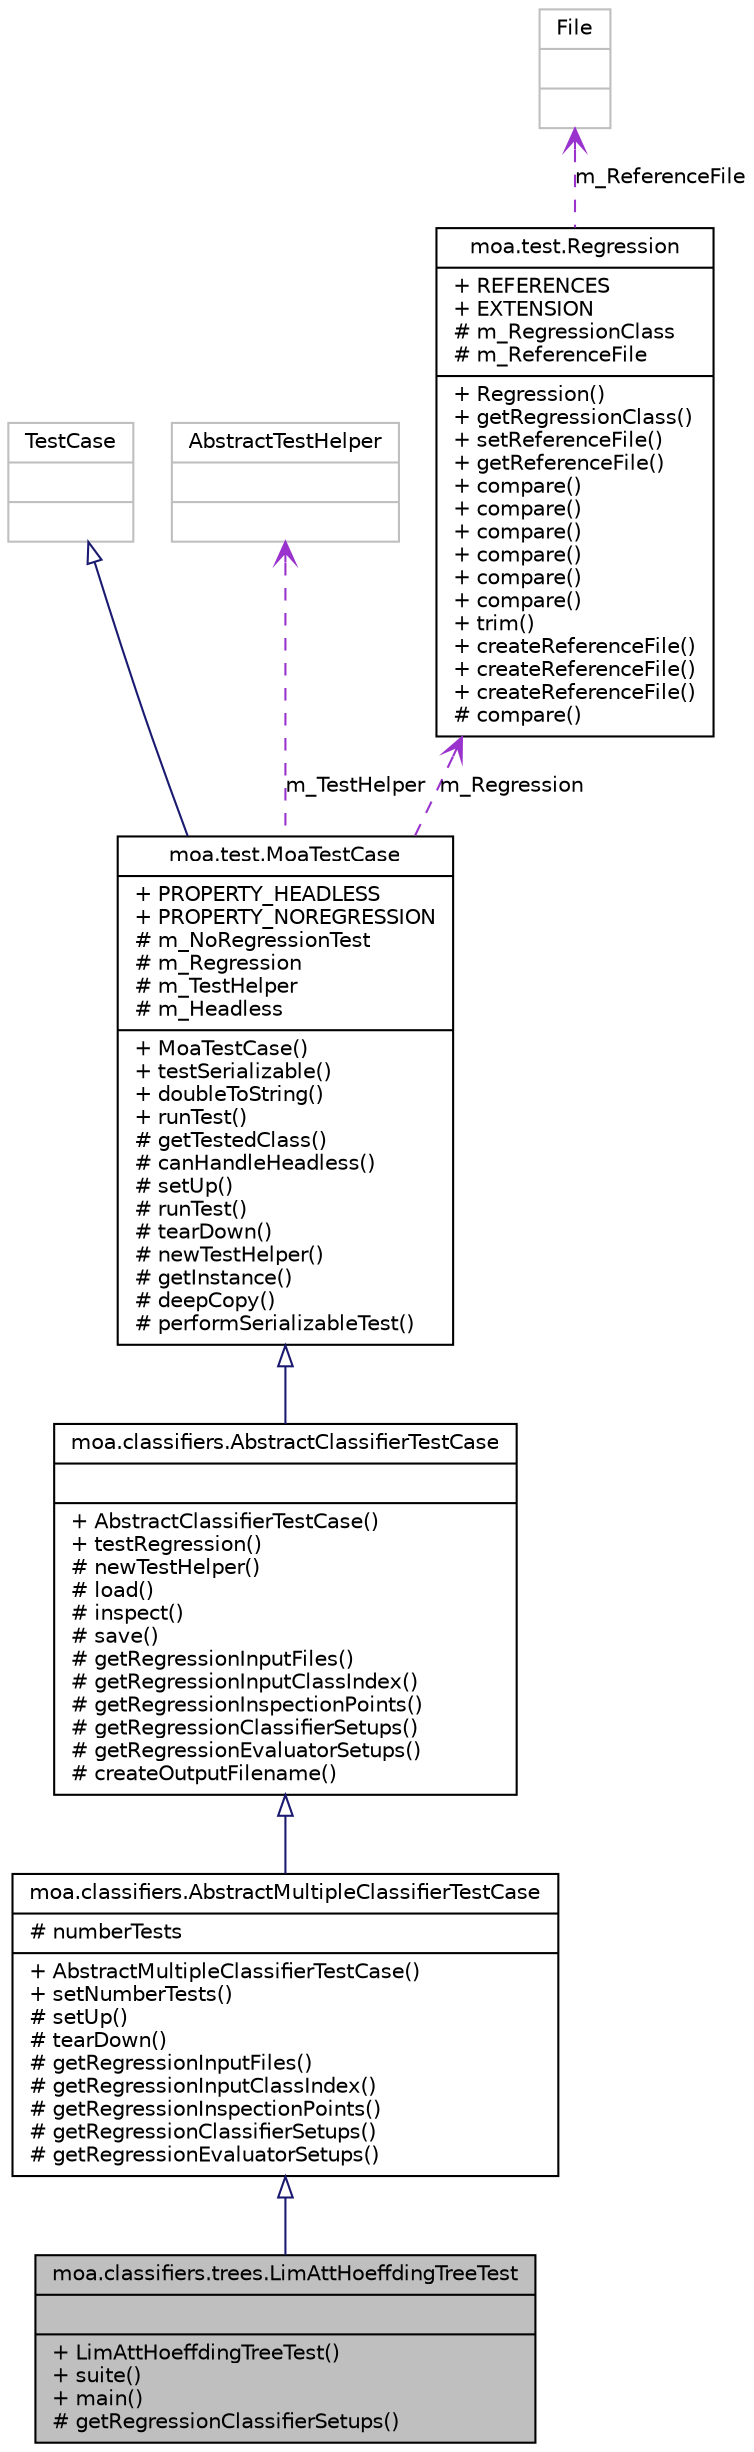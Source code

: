 digraph G
{
  edge [fontname="Helvetica",fontsize="10",labelfontname="Helvetica",labelfontsize="10"];
  node [fontname="Helvetica",fontsize="10",shape=record];
  Node1 [label="{moa.classifiers.trees.LimAttHoeffdingTreeTest\n||+ LimAttHoeffdingTreeTest()\l+ suite()\l+ main()\l# getRegressionClassifierSetups()\l}",height=0.2,width=0.4,color="black", fillcolor="grey75", style="filled" fontcolor="black"];
  Node2 -> Node1 [dir=back,color="midnightblue",fontsize="10",style="solid",arrowtail="empty",fontname="Helvetica"];
  Node2 [label="{moa.classifiers.AbstractMultipleClassifierTestCase\n|# numberTests\l|+ AbstractMultipleClassifierTestCase()\l+ setNumberTests()\l# setUp()\l# tearDown()\l# getRegressionInputFiles()\l# getRegressionInputClassIndex()\l# getRegressionInspectionPoints()\l# getRegressionClassifierSetups()\l# getRegressionEvaluatorSetups()\l}",height=0.2,width=0.4,color="black", fillcolor="white", style="filled",URL="$classmoa_1_1classifiers_1_1AbstractMultipleClassifierTestCase.html",tooltip="Ancestor that defines a setting to test a classifier several times with different..."];
  Node3 -> Node2 [dir=back,color="midnightblue",fontsize="10",style="solid",arrowtail="empty",fontname="Helvetica"];
  Node3 [label="{moa.classifiers.AbstractClassifierTestCase\n||+ AbstractClassifierTestCase()\l+ testRegression()\l# newTestHelper()\l# load()\l# inspect()\l# save()\l# getRegressionInputFiles()\l# getRegressionInputClassIndex()\l# getRegressionInspectionPoints()\l# getRegressionClassifierSetups()\l# getRegressionEvaluatorSetups()\l# createOutputFilename()\l}",height=0.2,width=0.4,color="black", fillcolor="white", style="filled",URL="$classmoa_1_1classifiers_1_1AbstractClassifierTestCase.html",tooltip="Ancestor for all classifier test cases."];
  Node4 -> Node3 [dir=back,color="midnightblue",fontsize="10",style="solid",arrowtail="empty",fontname="Helvetica"];
  Node4 [label="{moa.test.MoaTestCase\n|+ PROPERTY_HEADLESS\l+ PROPERTY_NOREGRESSION\l# m_NoRegressionTest\l# m_Regression\l# m_TestHelper\l# m_Headless\l|+ MoaTestCase()\l+ testSerializable()\l+ doubleToString()\l+ runTest()\l# getTestedClass()\l# canHandleHeadless()\l# setUp()\l# runTest()\l# tearDown()\l# newTestHelper()\l# getInstance()\l# deepCopy()\l# performSerializableTest()\l}",height=0.2,width=0.4,color="black", fillcolor="white", style="filled",URL="$classmoa_1_1test_1_1MoaTestCase.html",tooltip="Ancestor for all test cases."];
  Node5 -> Node4 [dir=back,color="midnightblue",fontsize="10",style="solid",arrowtail="empty",fontname="Helvetica"];
  Node5 [label="{TestCase\n||}",height=0.2,width=0.4,color="grey75", fillcolor="white", style="filled"];
  Node6 -> Node4 [dir=back,color="darkorchid3",fontsize="10",style="dashed",label="m_TestHelper",arrowtail="open",fontname="Helvetica"];
  Node6 [label="{AbstractTestHelper\n||}",height=0.2,width=0.4,color="grey75", fillcolor="white", style="filled"];
  Node7 -> Node4 [dir=back,color="darkorchid3",fontsize="10",style="dashed",label="m_Regression",arrowtail="open",fontname="Helvetica"];
  Node7 [label="{moa.test.Regression\n|+ REFERENCES\l+ EXTENSION\l# m_RegressionClass\l# m_ReferenceFile\l|+ Regression()\l+ getRegressionClass()\l+ setReferenceFile()\l+ getReferenceFile()\l+ compare()\l+ compare()\l+ compare()\l+ compare()\l+ compare()\l+ compare()\l+ trim()\l+ createReferenceFile()\l+ createReferenceFile()\l+ createReferenceFile()\l# compare()\l}",height=0.2,width=0.4,color="black", fillcolor="white", style="filled",URL="$classmoa_1_1test_1_1Regression.html",tooltip="Helper class for regression tests."];
  Node8 -> Node7 [dir=back,color="darkorchid3",fontsize="10",style="dashed",label="m_ReferenceFile",arrowtail="open",fontname="Helvetica"];
  Node8 [label="{File\n||}",height=0.2,width=0.4,color="grey75", fillcolor="white", style="filled"];
}
